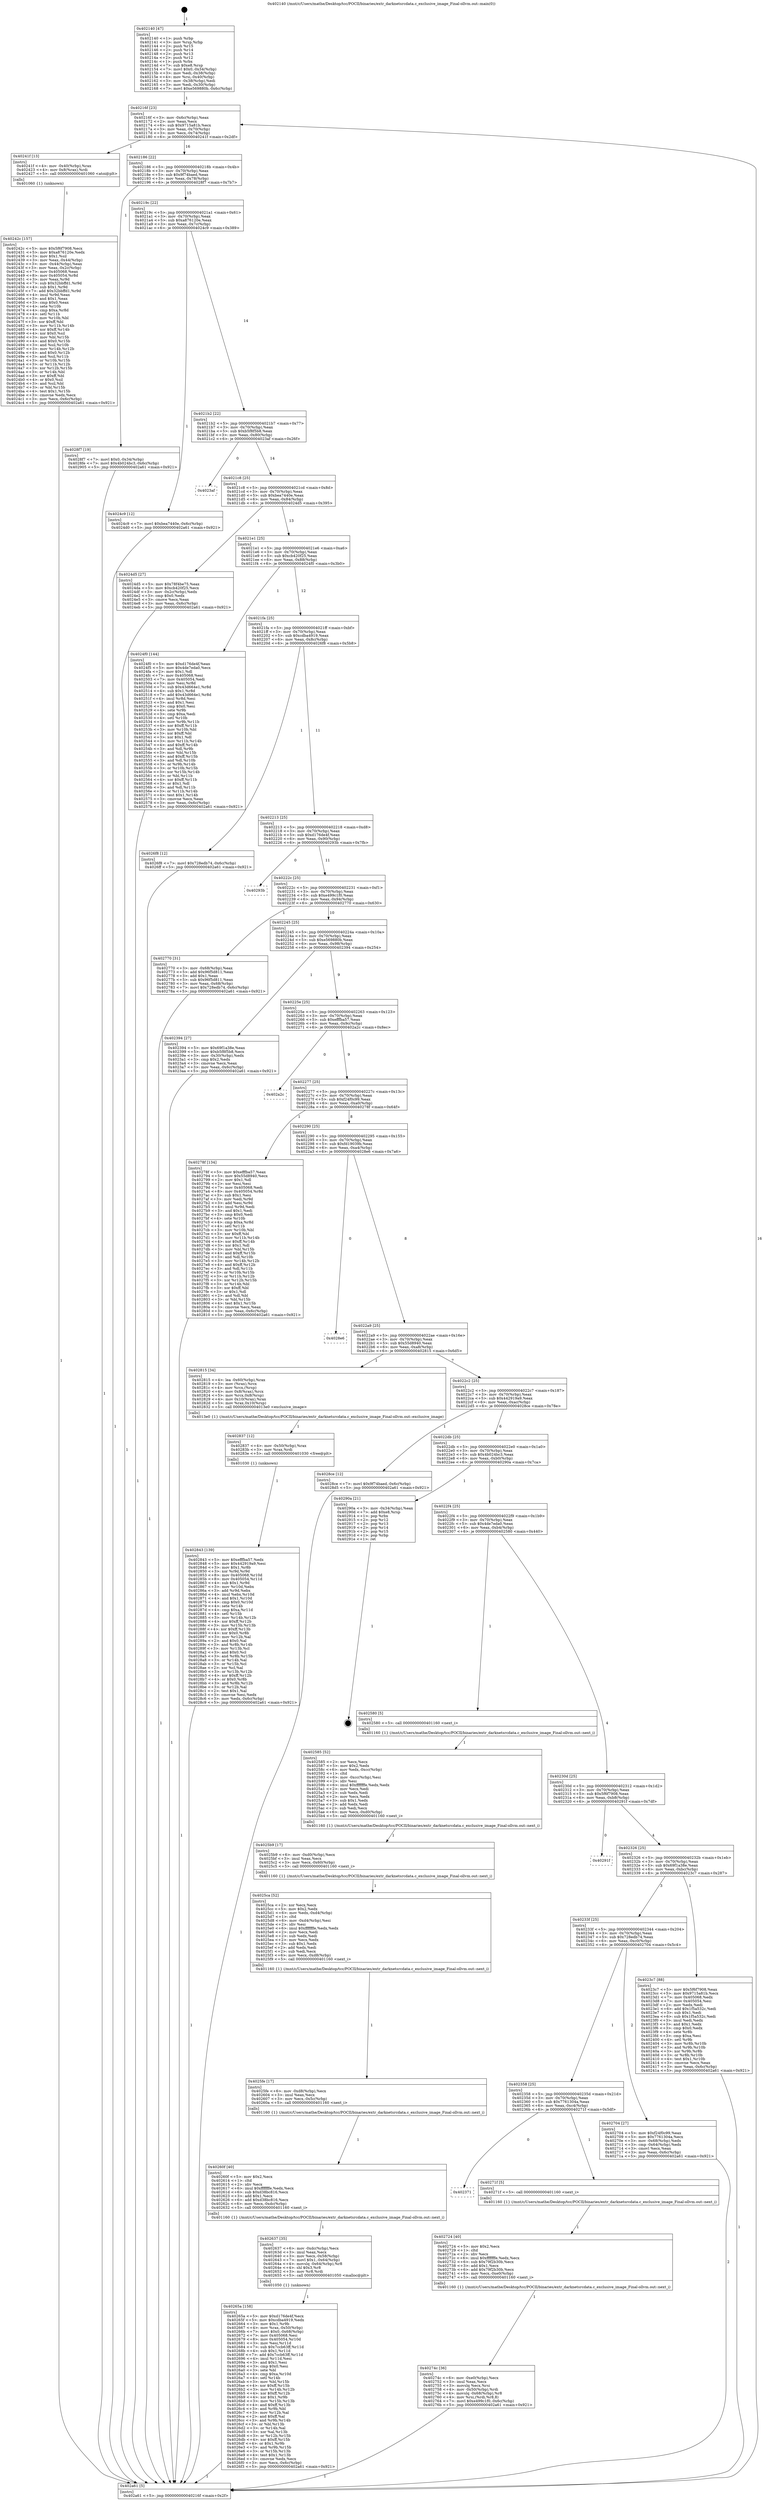 digraph "0x402140" {
  label = "0x402140 (/mnt/c/Users/mathe/Desktop/tcc/POCII/binaries/extr_darknetsrcdata.c_exclusive_image_Final-ollvm.out::main(0))"
  labelloc = "t"
  node[shape=record]

  Entry [label="",width=0.3,height=0.3,shape=circle,fillcolor=black,style=filled]
  "0x40216f" [label="{
     0x40216f [23]\l
     | [instrs]\l
     &nbsp;&nbsp;0x40216f \<+3\>: mov -0x6c(%rbp),%eax\l
     &nbsp;&nbsp;0x402172 \<+2\>: mov %eax,%ecx\l
     &nbsp;&nbsp;0x402174 \<+6\>: sub $0x9715a81b,%ecx\l
     &nbsp;&nbsp;0x40217a \<+3\>: mov %eax,-0x70(%rbp)\l
     &nbsp;&nbsp;0x40217d \<+3\>: mov %ecx,-0x74(%rbp)\l
     &nbsp;&nbsp;0x402180 \<+6\>: je 000000000040241f \<main+0x2df\>\l
  }"]
  "0x40241f" [label="{
     0x40241f [13]\l
     | [instrs]\l
     &nbsp;&nbsp;0x40241f \<+4\>: mov -0x40(%rbp),%rax\l
     &nbsp;&nbsp;0x402423 \<+4\>: mov 0x8(%rax),%rdi\l
     &nbsp;&nbsp;0x402427 \<+5\>: call 0000000000401060 \<atoi@plt\>\l
     | [calls]\l
     &nbsp;&nbsp;0x401060 \{1\} (unknown)\l
  }"]
  "0x402186" [label="{
     0x402186 [22]\l
     | [instrs]\l
     &nbsp;&nbsp;0x402186 \<+5\>: jmp 000000000040218b \<main+0x4b\>\l
     &nbsp;&nbsp;0x40218b \<+3\>: mov -0x70(%rbp),%eax\l
     &nbsp;&nbsp;0x40218e \<+5\>: sub $0x9f74baed,%eax\l
     &nbsp;&nbsp;0x402193 \<+3\>: mov %eax,-0x78(%rbp)\l
     &nbsp;&nbsp;0x402196 \<+6\>: je 00000000004028f7 \<main+0x7b7\>\l
  }"]
  Exit [label="",width=0.3,height=0.3,shape=circle,fillcolor=black,style=filled,peripheries=2]
  "0x4028f7" [label="{
     0x4028f7 [19]\l
     | [instrs]\l
     &nbsp;&nbsp;0x4028f7 \<+7\>: movl $0x0,-0x34(%rbp)\l
     &nbsp;&nbsp;0x4028fe \<+7\>: movl $0x4b024bc3,-0x6c(%rbp)\l
     &nbsp;&nbsp;0x402905 \<+5\>: jmp 0000000000402a61 \<main+0x921\>\l
  }"]
  "0x40219c" [label="{
     0x40219c [22]\l
     | [instrs]\l
     &nbsp;&nbsp;0x40219c \<+5\>: jmp 00000000004021a1 \<main+0x61\>\l
     &nbsp;&nbsp;0x4021a1 \<+3\>: mov -0x70(%rbp),%eax\l
     &nbsp;&nbsp;0x4021a4 \<+5\>: sub $0xa876120e,%eax\l
     &nbsp;&nbsp;0x4021a9 \<+3\>: mov %eax,-0x7c(%rbp)\l
     &nbsp;&nbsp;0x4021ac \<+6\>: je 00000000004024c9 \<main+0x389\>\l
  }"]
  "0x402843" [label="{
     0x402843 [139]\l
     | [instrs]\l
     &nbsp;&nbsp;0x402843 \<+5\>: mov $0xefffba57,%edx\l
     &nbsp;&nbsp;0x402848 \<+5\>: mov $0x442919a9,%esi\l
     &nbsp;&nbsp;0x40284d \<+3\>: mov $0x1,%r8b\l
     &nbsp;&nbsp;0x402850 \<+3\>: xor %r9d,%r9d\l
     &nbsp;&nbsp;0x402853 \<+8\>: mov 0x405068,%r10d\l
     &nbsp;&nbsp;0x40285b \<+8\>: mov 0x405054,%r11d\l
     &nbsp;&nbsp;0x402863 \<+4\>: sub $0x1,%r9d\l
     &nbsp;&nbsp;0x402867 \<+3\>: mov %r10d,%ebx\l
     &nbsp;&nbsp;0x40286a \<+3\>: add %r9d,%ebx\l
     &nbsp;&nbsp;0x40286d \<+4\>: imul %ebx,%r10d\l
     &nbsp;&nbsp;0x402871 \<+4\>: and $0x1,%r10d\l
     &nbsp;&nbsp;0x402875 \<+4\>: cmp $0x0,%r10d\l
     &nbsp;&nbsp;0x402879 \<+4\>: sete %r14b\l
     &nbsp;&nbsp;0x40287d \<+4\>: cmp $0xa,%r11d\l
     &nbsp;&nbsp;0x402881 \<+4\>: setl %r15b\l
     &nbsp;&nbsp;0x402885 \<+3\>: mov %r14b,%r12b\l
     &nbsp;&nbsp;0x402888 \<+4\>: xor $0xff,%r12b\l
     &nbsp;&nbsp;0x40288c \<+3\>: mov %r15b,%r13b\l
     &nbsp;&nbsp;0x40288f \<+4\>: xor $0xff,%r13b\l
     &nbsp;&nbsp;0x402893 \<+4\>: xor $0x0,%r8b\l
     &nbsp;&nbsp;0x402897 \<+3\>: mov %r12b,%al\l
     &nbsp;&nbsp;0x40289a \<+2\>: and $0x0,%al\l
     &nbsp;&nbsp;0x40289c \<+3\>: and %r8b,%r14b\l
     &nbsp;&nbsp;0x40289f \<+3\>: mov %r13b,%cl\l
     &nbsp;&nbsp;0x4028a2 \<+3\>: and $0x0,%cl\l
     &nbsp;&nbsp;0x4028a5 \<+3\>: and %r8b,%r15b\l
     &nbsp;&nbsp;0x4028a8 \<+3\>: or %r14b,%al\l
     &nbsp;&nbsp;0x4028ab \<+3\>: or %r15b,%cl\l
     &nbsp;&nbsp;0x4028ae \<+2\>: xor %cl,%al\l
     &nbsp;&nbsp;0x4028b0 \<+3\>: or %r13b,%r12b\l
     &nbsp;&nbsp;0x4028b3 \<+4\>: xor $0xff,%r12b\l
     &nbsp;&nbsp;0x4028b7 \<+4\>: or $0x0,%r8b\l
     &nbsp;&nbsp;0x4028bb \<+3\>: and %r8b,%r12b\l
     &nbsp;&nbsp;0x4028be \<+3\>: or %r12b,%al\l
     &nbsp;&nbsp;0x4028c1 \<+2\>: test $0x1,%al\l
     &nbsp;&nbsp;0x4028c3 \<+3\>: cmovne %esi,%edx\l
     &nbsp;&nbsp;0x4028c6 \<+3\>: mov %edx,-0x6c(%rbp)\l
     &nbsp;&nbsp;0x4028c9 \<+5\>: jmp 0000000000402a61 \<main+0x921\>\l
  }"]
  "0x4024c9" [label="{
     0x4024c9 [12]\l
     | [instrs]\l
     &nbsp;&nbsp;0x4024c9 \<+7\>: movl $0xbea7440e,-0x6c(%rbp)\l
     &nbsp;&nbsp;0x4024d0 \<+5\>: jmp 0000000000402a61 \<main+0x921\>\l
  }"]
  "0x4021b2" [label="{
     0x4021b2 [22]\l
     | [instrs]\l
     &nbsp;&nbsp;0x4021b2 \<+5\>: jmp 00000000004021b7 \<main+0x77\>\l
     &nbsp;&nbsp;0x4021b7 \<+3\>: mov -0x70(%rbp),%eax\l
     &nbsp;&nbsp;0x4021ba \<+5\>: sub $0xb5f8f5b8,%eax\l
     &nbsp;&nbsp;0x4021bf \<+3\>: mov %eax,-0x80(%rbp)\l
     &nbsp;&nbsp;0x4021c2 \<+6\>: je 00000000004023af \<main+0x26f\>\l
  }"]
  "0x402837" [label="{
     0x402837 [12]\l
     | [instrs]\l
     &nbsp;&nbsp;0x402837 \<+4\>: mov -0x50(%rbp),%rax\l
     &nbsp;&nbsp;0x40283b \<+3\>: mov %rax,%rdi\l
     &nbsp;&nbsp;0x40283e \<+5\>: call 0000000000401030 \<free@plt\>\l
     | [calls]\l
     &nbsp;&nbsp;0x401030 \{1\} (unknown)\l
  }"]
  "0x4023af" [label="{
     0x4023af\l
  }", style=dashed]
  "0x4021c8" [label="{
     0x4021c8 [25]\l
     | [instrs]\l
     &nbsp;&nbsp;0x4021c8 \<+5\>: jmp 00000000004021cd \<main+0x8d\>\l
     &nbsp;&nbsp;0x4021cd \<+3\>: mov -0x70(%rbp),%eax\l
     &nbsp;&nbsp;0x4021d0 \<+5\>: sub $0xbea7440e,%eax\l
     &nbsp;&nbsp;0x4021d5 \<+6\>: mov %eax,-0x84(%rbp)\l
     &nbsp;&nbsp;0x4021db \<+6\>: je 00000000004024d5 \<main+0x395\>\l
  }"]
  "0x40274c" [label="{
     0x40274c [36]\l
     | [instrs]\l
     &nbsp;&nbsp;0x40274c \<+6\>: mov -0xe0(%rbp),%ecx\l
     &nbsp;&nbsp;0x402752 \<+3\>: imul %eax,%ecx\l
     &nbsp;&nbsp;0x402755 \<+3\>: movslq %ecx,%rsi\l
     &nbsp;&nbsp;0x402758 \<+4\>: mov -0x50(%rbp),%rdi\l
     &nbsp;&nbsp;0x40275c \<+4\>: movslq -0x68(%rbp),%r8\l
     &nbsp;&nbsp;0x402760 \<+4\>: mov %rsi,(%rdi,%r8,8)\l
     &nbsp;&nbsp;0x402764 \<+7\>: movl $0xe499c1f0,-0x6c(%rbp)\l
     &nbsp;&nbsp;0x40276b \<+5\>: jmp 0000000000402a61 \<main+0x921\>\l
  }"]
  "0x4024d5" [label="{
     0x4024d5 [27]\l
     | [instrs]\l
     &nbsp;&nbsp;0x4024d5 \<+5\>: mov $0x78f4be75,%eax\l
     &nbsp;&nbsp;0x4024da \<+5\>: mov $0xcb420f25,%ecx\l
     &nbsp;&nbsp;0x4024df \<+3\>: mov -0x2c(%rbp),%edx\l
     &nbsp;&nbsp;0x4024e2 \<+3\>: cmp $0x0,%edx\l
     &nbsp;&nbsp;0x4024e5 \<+3\>: cmove %ecx,%eax\l
     &nbsp;&nbsp;0x4024e8 \<+3\>: mov %eax,-0x6c(%rbp)\l
     &nbsp;&nbsp;0x4024eb \<+5\>: jmp 0000000000402a61 \<main+0x921\>\l
  }"]
  "0x4021e1" [label="{
     0x4021e1 [25]\l
     | [instrs]\l
     &nbsp;&nbsp;0x4021e1 \<+5\>: jmp 00000000004021e6 \<main+0xa6\>\l
     &nbsp;&nbsp;0x4021e6 \<+3\>: mov -0x70(%rbp),%eax\l
     &nbsp;&nbsp;0x4021e9 \<+5\>: sub $0xcb420f25,%eax\l
     &nbsp;&nbsp;0x4021ee \<+6\>: mov %eax,-0x88(%rbp)\l
     &nbsp;&nbsp;0x4021f4 \<+6\>: je 00000000004024f0 \<main+0x3b0\>\l
  }"]
  "0x402724" [label="{
     0x402724 [40]\l
     | [instrs]\l
     &nbsp;&nbsp;0x402724 \<+5\>: mov $0x2,%ecx\l
     &nbsp;&nbsp;0x402729 \<+1\>: cltd\l
     &nbsp;&nbsp;0x40272a \<+2\>: idiv %ecx\l
     &nbsp;&nbsp;0x40272c \<+6\>: imul $0xfffffffe,%edx,%ecx\l
     &nbsp;&nbsp;0x402732 \<+6\>: sub $0x79f2b30b,%ecx\l
     &nbsp;&nbsp;0x402738 \<+3\>: add $0x1,%ecx\l
     &nbsp;&nbsp;0x40273b \<+6\>: add $0x79f2b30b,%ecx\l
     &nbsp;&nbsp;0x402741 \<+6\>: mov %ecx,-0xe0(%rbp)\l
     &nbsp;&nbsp;0x402747 \<+5\>: call 0000000000401160 \<next_i\>\l
     | [calls]\l
     &nbsp;&nbsp;0x401160 \{1\} (/mnt/c/Users/mathe/Desktop/tcc/POCII/binaries/extr_darknetsrcdata.c_exclusive_image_Final-ollvm.out::next_i)\l
  }"]
  "0x4024f0" [label="{
     0x4024f0 [144]\l
     | [instrs]\l
     &nbsp;&nbsp;0x4024f0 \<+5\>: mov $0xd176de4f,%eax\l
     &nbsp;&nbsp;0x4024f5 \<+5\>: mov $0x4de7eda0,%ecx\l
     &nbsp;&nbsp;0x4024fa \<+2\>: mov $0x1,%dl\l
     &nbsp;&nbsp;0x4024fc \<+7\>: mov 0x405068,%esi\l
     &nbsp;&nbsp;0x402503 \<+7\>: mov 0x405054,%edi\l
     &nbsp;&nbsp;0x40250a \<+3\>: mov %esi,%r8d\l
     &nbsp;&nbsp;0x40250d \<+7\>: sub $0x43d664e1,%r8d\l
     &nbsp;&nbsp;0x402514 \<+4\>: sub $0x1,%r8d\l
     &nbsp;&nbsp;0x402518 \<+7\>: add $0x43d664e1,%r8d\l
     &nbsp;&nbsp;0x40251f \<+4\>: imul %r8d,%esi\l
     &nbsp;&nbsp;0x402523 \<+3\>: and $0x1,%esi\l
     &nbsp;&nbsp;0x402526 \<+3\>: cmp $0x0,%esi\l
     &nbsp;&nbsp;0x402529 \<+4\>: sete %r9b\l
     &nbsp;&nbsp;0x40252d \<+3\>: cmp $0xa,%edi\l
     &nbsp;&nbsp;0x402530 \<+4\>: setl %r10b\l
     &nbsp;&nbsp;0x402534 \<+3\>: mov %r9b,%r11b\l
     &nbsp;&nbsp;0x402537 \<+4\>: xor $0xff,%r11b\l
     &nbsp;&nbsp;0x40253b \<+3\>: mov %r10b,%bl\l
     &nbsp;&nbsp;0x40253e \<+3\>: xor $0xff,%bl\l
     &nbsp;&nbsp;0x402541 \<+3\>: xor $0x1,%dl\l
     &nbsp;&nbsp;0x402544 \<+3\>: mov %r11b,%r14b\l
     &nbsp;&nbsp;0x402547 \<+4\>: and $0xff,%r14b\l
     &nbsp;&nbsp;0x40254b \<+3\>: and %dl,%r9b\l
     &nbsp;&nbsp;0x40254e \<+3\>: mov %bl,%r15b\l
     &nbsp;&nbsp;0x402551 \<+4\>: and $0xff,%r15b\l
     &nbsp;&nbsp;0x402555 \<+3\>: and %dl,%r10b\l
     &nbsp;&nbsp;0x402558 \<+3\>: or %r9b,%r14b\l
     &nbsp;&nbsp;0x40255b \<+3\>: or %r10b,%r15b\l
     &nbsp;&nbsp;0x40255e \<+3\>: xor %r15b,%r14b\l
     &nbsp;&nbsp;0x402561 \<+3\>: or %bl,%r11b\l
     &nbsp;&nbsp;0x402564 \<+4\>: xor $0xff,%r11b\l
     &nbsp;&nbsp;0x402568 \<+3\>: or $0x1,%dl\l
     &nbsp;&nbsp;0x40256b \<+3\>: and %dl,%r11b\l
     &nbsp;&nbsp;0x40256e \<+3\>: or %r11b,%r14b\l
     &nbsp;&nbsp;0x402571 \<+4\>: test $0x1,%r14b\l
     &nbsp;&nbsp;0x402575 \<+3\>: cmovne %ecx,%eax\l
     &nbsp;&nbsp;0x402578 \<+3\>: mov %eax,-0x6c(%rbp)\l
     &nbsp;&nbsp;0x40257b \<+5\>: jmp 0000000000402a61 \<main+0x921\>\l
  }"]
  "0x4021fa" [label="{
     0x4021fa [25]\l
     | [instrs]\l
     &nbsp;&nbsp;0x4021fa \<+5\>: jmp 00000000004021ff \<main+0xbf\>\l
     &nbsp;&nbsp;0x4021ff \<+3\>: mov -0x70(%rbp),%eax\l
     &nbsp;&nbsp;0x402202 \<+5\>: sub $0xcdba4919,%eax\l
     &nbsp;&nbsp;0x402207 \<+6\>: mov %eax,-0x8c(%rbp)\l
     &nbsp;&nbsp;0x40220d \<+6\>: je 00000000004026f8 \<main+0x5b8\>\l
  }"]
  "0x402371" [label="{
     0x402371\l
  }", style=dashed]
  "0x4026f8" [label="{
     0x4026f8 [12]\l
     | [instrs]\l
     &nbsp;&nbsp;0x4026f8 \<+7\>: movl $0x728edb74,-0x6c(%rbp)\l
     &nbsp;&nbsp;0x4026ff \<+5\>: jmp 0000000000402a61 \<main+0x921\>\l
  }"]
  "0x402213" [label="{
     0x402213 [25]\l
     | [instrs]\l
     &nbsp;&nbsp;0x402213 \<+5\>: jmp 0000000000402218 \<main+0xd8\>\l
     &nbsp;&nbsp;0x402218 \<+3\>: mov -0x70(%rbp),%eax\l
     &nbsp;&nbsp;0x40221b \<+5\>: sub $0xd176de4f,%eax\l
     &nbsp;&nbsp;0x402220 \<+6\>: mov %eax,-0x90(%rbp)\l
     &nbsp;&nbsp;0x402226 \<+6\>: je 000000000040293b \<main+0x7fb\>\l
  }"]
  "0x40271f" [label="{
     0x40271f [5]\l
     | [instrs]\l
     &nbsp;&nbsp;0x40271f \<+5\>: call 0000000000401160 \<next_i\>\l
     | [calls]\l
     &nbsp;&nbsp;0x401160 \{1\} (/mnt/c/Users/mathe/Desktop/tcc/POCII/binaries/extr_darknetsrcdata.c_exclusive_image_Final-ollvm.out::next_i)\l
  }"]
  "0x40293b" [label="{
     0x40293b\l
  }", style=dashed]
  "0x40222c" [label="{
     0x40222c [25]\l
     | [instrs]\l
     &nbsp;&nbsp;0x40222c \<+5\>: jmp 0000000000402231 \<main+0xf1\>\l
     &nbsp;&nbsp;0x402231 \<+3\>: mov -0x70(%rbp),%eax\l
     &nbsp;&nbsp;0x402234 \<+5\>: sub $0xe499c1f0,%eax\l
     &nbsp;&nbsp;0x402239 \<+6\>: mov %eax,-0x94(%rbp)\l
     &nbsp;&nbsp;0x40223f \<+6\>: je 0000000000402770 \<main+0x630\>\l
  }"]
  "0x402358" [label="{
     0x402358 [25]\l
     | [instrs]\l
     &nbsp;&nbsp;0x402358 \<+5\>: jmp 000000000040235d \<main+0x21d\>\l
     &nbsp;&nbsp;0x40235d \<+3\>: mov -0x70(%rbp),%eax\l
     &nbsp;&nbsp;0x402360 \<+5\>: sub $0x7761304a,%eax\l
     &nbsp;&nbsp;0x402365 \<+6\>: mov %eax,-0xc4(%rbp)\l
     &nbsp;&nbsp;0x40236b \<+6\>: je 000000000040271f \<main+0x5df\>\l
  }"]
  "0x402770" [label="{
     0x402770 [31]\l
     | [instrs]\l
     &nbsp;&nbsp;0x402770 \<+3\>: mov -0x68(%rbp),%eax\l
     &nbsp;&nbsp;0x402773 \<+5\>: add $0x96f5d811,%eax\l
     &nbsp;&nbsp;0x402778 \<+3\>: add $0x1,%eax\l
     &nbsp;&nbsp;0x40277b \<+5\>: sub $0x96f5d811,%eax\l
     &nbsp;&nbsp;0x402780 \<+3\>: mov %eax,-0x68(%rbp)\l
     &nbsp;&nbsp;0x402783 \<+7\>: movl $0x728edb74,-0x6c(%rbp)\l
     &nbsp;&nbsp;0x40278a \<+5\>: jmp 0000000000402a61 \<main+0x921\>\l
  }"]
  "0x402245" [label="{
     0x402245 [25]\l
     | [instrs]\l
     &nbsp;&nbsp;0x402245 \<+5\>: jmp 000000000040224a \<main+0x10a\>\l
     &nbsp;&nbsp;0x40224a \<+3\>: mov -0x70(%rbp),%eax\l
     &nbsp;&nbsp;0x40224d \<+5\>: sub $0xe569880b,%eax\l
     &nbsp;&nbsp;0x402252 \<+6\>: mov %eax,-0x98(%rbp)\l
     &nbsp;&nbsp;0x402258 \<+6\>: je 0000000000402394 \<main+0x254\>\l
  }"]
  "0x402704" [label="{
     0x402704 [27]\l
     | [instrs]\l
     &nbsp;&nbsp;0x402704 \<+5\>: mov $0xf24f0c99,%eax\l
     &nbsp;&nbsp;0x402709 \<+5\>: mov $0x7761304a,%ecx\l
     &nbsp;&nbsp;0x40270e \<+3\>: mov -0x68(%rbp),%edx\l
     &nbsp;&nbsp;0x402711 \<+3\>: cmp -0x64(%rbp),%edx\l
     &nbsp;&nbsp;0x402714 \<+3\>: cmovl %ecx,%eax\l
     &nbsp;&nbsp;0x402717 \<+3\>: mov %eax,-0x6c(%rbp)\l
     &nbsp;&nbsp;0x40271a \<+5\>: jmp 0000000000402a61 \<main+0x921\>\l
  }"]
  "0x402394" [label="{
     0x402394 [27]\l
     | [instrs]\l
     &nbsp;&nbsp;0x402394 \<+5\>: mov $0x69f1a38e,%eax\l
     &nbsp;&nbsp;0x402399 \<+5\>: mov $0xb5f8f5b8,%ecx\l
     &nbsp;&nbsp;0x40239e \<+3\>: mov -0x30(%rbp),%edx\l
     &nbsp;&nbsp;0x4023a1 \<+3\>: cmp $0x2,%edx\l
     &nbsp;&nbsp;0x4023a4 \<+3\>: cmovne %ecx,%eax\l
     &nbsp;&nbsp;0x4023a7 \<+3\>: mov %eax,-0x6c(%rbp)\l
     &nbsp;&nbsp;0x4023aa \<+5\>: jmp 0000000000402a61 \<main+0x921\>\l
  }"]
  "0x40225e" [label="{
     0x40225e [25]\l
     | [instrs]\l
     &nbsp;&nbsp;0x40225e \<+5\>: jmp 0000000000402263 \<main+0x123\>\l
     &nbsp;&nbsp;0x402263 \<+3\>: mov -0x70(%rbp),%eax\l
     &nbsp;&nbsp;0x402266 \<+5\>: sub $0xefffba57,%eax\l
     &nbsp;&nbsp;0x40226b \<+6\>: mov %eax,-0x9c(%rbp)\l
     &nbsp;&nbsp;0x402271 \<+6\>: je 0000000000402a2c \<main+0x8ec\>\l
  }"]
  "0x402a61" [label="{
     0x402a61 [5]\l
     | [instrs]\l
     &nbsp;&nbsp;0x402a61 \<+5\>: jmp 000000000040216f \<main+0x2f\>\l
  }"]
  "0x402140" [label="{
     0x402140 [47]\l
     | [instrs]\l
     &nbsp;&nbsp;0x402140 \<+1\>: push %rbp\l
     &nbsp;&nbsp;0x402141 \<+3\>: mov %rsp,%rbp\l
     &nbsp;&nbsp;0x402144 \<+2\>: push %r15\l
     &nbsp;&nbsp;0x402146 \<+2\>: push %r14\l
     &nbsp;&nbsp;0x402148 \<+2\>: push %r13\l
     &nbsp;&nbsp;0x40214a \<+2\>: push %r12\l
     &nbsp;&nbsp;0x40214c \<+1\>: push %rbx\l
     &nbsp;&nbsp;0x40214d \<+7\>: sub $0xe8,%rsp\l
     &nbsp;&nbsp;0x402154 \<+7\>: movl $0x0,-0x34(%rbp)\l
     &nbsp;&nbsp;0x40215b \<+3\>: mov %edi,-0x38(%rbp)\l
     &nbsp;&nbsp;0x40215e \<+4\>: mov %rsi,-0x40(%rbp)\l
     &nbsp;&nbsp;0x402162 \<+3\>: mov -0x38(%rbp),%edi\l
     &nbsp;&nbsp;0x402165 \<+3\>: mov %edi,-0x30(%rbp)\l
     &nbsp;&nbsp;0x402168 \<+7\>: movl $0xe569880b,-0x6c(%rbp)\l
  }"]
  "0x40265a" [label="{
     0x40265a [158]\l
     | [instrs]\l
     &nbsp;&nbsp;0x40265a \<+5\>: mov $0xd176de4f,%ecx\l
     &nbsp;&nbsp;0x40265f \<+5\>: mov $0xcdba4919,%edx\l
     &nbsp;&nbsp;0x402664 \<+3\>: mov $0x1,%r9b\l
     &nbsp;&nbsp;0x402667 \<+4\>: mov %rax,-0x50(%rbp)\l
     &nbsp;&nbsp;0x40266b \<+7\>: movl $0x0,-0x68(%rbp)\l
     &nbsp;&nbsp;0x402672 \<+7\>: mov 0x405068,%esi\l
     &nbsp;&nbsp;0x402679 \<+8\>: mov 0x405054,%r10d\l
     &nbsp;&nbsp;0x402681 \<+3\>: mov %esi,%r11d\l
     &nbsp;&nbsp;0x402684 \<+7\>: sub $0x7ccb63ff,%r11d\l
     &nbsp;&nbsp;0x40268b \<+4\>: sub $0x1,%r11d\l
     &nbsp;&nbsp;0x40268f \<+7\>: add $0x7ccb63ff,%r11d\l
     &nbsp;&nbsp;0x402696 \<+4\>: imul %r11d,%esi\l
     &nbsp;&nbsp;0x40269a \<+3\>: and $0x1,%esi\l
     &nbsp;&nbsp;0x40269d \<+3\>: cmp $0x0,%esi\l
     &nbsp;&nbsp;0x4026a0 \<+3\>: sete %bl\l
     &nbsp;&nbsp;0x4026a3 \<+4\>: cmp $0xa,%r10d\l
     &nbsp;&nbsp;0x4026a7 \<+4\>: setl %r14b\l
     &nbsp;&nbsp;0x4026ab \<+3\>: mov %bl,%r15b\l
     &nbsp;&nbsp;0x4026ae \<+4\>: xor $0xff,%r15b\l
     &nbsp;&nbsp;0x4026b2 \<+3\>: mov %r14b,%r12b\l
     &nbsp;&nbsp;0x4026b5 \<+4\>: xor $0xff,%r12b\l
     &nbsp;&nbsp;0x4026b9 \<+4\>: xor $0x1,%r9b\l
     &nbsp;&nbsp;0x4026bd \<+3\>: mov %r15b,%r13b\l
     &nbsp;&nbsp;0x4026c0 \<+4\>: and $0xff,%r13b\l
     &nbsp;&nbsp;0x4026c4 \<+3\>: and %r9b,%bl\l
     &nbsp;&nbsp;0x4026c7 \<+3\>: mov %r12b,%al\l
     &nbsp;&nbsp;0x4026ca \<+2\>: and $0xff,%al\l
     &nbsp;&nbsp;0x4026cc \<+3\>: and %r9b,%r14b\l
     &nbsp;&nbsp;0x4026cf \<+3\>: or %bl,%r13b\l
     &nbsp;&nbsp;0x4026d2 \<+3\>: or %r14b,%al\l
     &nbsp;&nbsp;0x4026d5 \<+3\>: xor %al,%r13b\l
     &nbsp;&nbsp;0x4026d8 \<+3\>: or %r12b,%r15b\l
     &nbsp;&nbsp;0x4026db \<+4\>: xor $0xff,%r15b\l
     &nbsp;&nbsp;0x4026df \<+4\>: or $0x1,%r9b\l
     &nbsp;&nbsp;0x4026e3 \<+3\>: and %r9b,%r15b\l
     &nbsp;&nbsp;0x4026e6 \<+3\>: or %r15b,%r13b\l
     &nbsp;&nbsp;0x4026e9 \<+4\>: test $0x1,%r13b\l
     &nbsp;&nbsp;0x4026ed \<+3\>: cmovne %edx,%ecx\l
     &nbsp;&nbsp;0x4026f0 \<+3\>: mov %ecx,-0x6c(%rbp)\l
     &nbsp;&nbsp;0x4026f3 \<+5\>: jmp 0000000000402a61 \<main+0x921\>\l
  }"]
  "0x402a2c" [label="{
     0x402a2c\l
  }", style=dashed]
  "0x402277" [label="{
     0x402277 [25]\l
     | [instrs]\l
     &nbsp;&nbsp;0x402277 \<+5\>: jmp 000000000040227c \<main+0x13c\>\l
     &nbsp;&nbsp;0x40227c \<+3\>: mov -0x70(%rbp),%eax\l
     &nbsp;&nbsp;0x40227f \<+5\>: sub $0xf24f0c99,%eax\l
     &nbsp;&nbsp;0x402284 \<+6\>: mov %eax,-0xa0(%rbp)\l
     &nbsp;&nbsp;0x40228a \<+6\>: je 000000000040278f \<main+0x64f\>\l
  }"]
  "0x402637" [label="{
     0x402637 [35]\l
     | [instrs]\l
     &nbsp;&nbsp;0x402637 \<+6\>: mov -0xdc(%rbp),%ecx\l
     &nbsp;&nbsp;0x40263d \<+3\>: imul %eax,%ecx\l
     &nbsp;&nbsp;0x402640 \<+3\>: mov %ecx,-0x58(%rbp)\l
     &nbsp;&nbsp;0x402643 \<+7\>: movl $0x1,-0x64(%rbp)\l
     &nbsp;&nbsp;0x40264a \<+4\>: movslq -0x64(%rbp),%r8\l
     &nbsp;&nbsp;0x40264e \<+4\>: shl $0x3,%r8\l
     &nbsp;&nbsp;0x402652 \<+3\>: mov %r8,%rdi\l
     &nbsp;&nbsp;0x402655 \<+5\>: call 0000000000401050 \<malloc@plt\>\l
     | [calls]\l
     &nbsp;&nbsp;0x401050 \{1\} (unknown)\l
  }"]
  "0x40278f" [label="{
     0x40278f [134]\l
     | [instrs]\l
     &nbsp;&nbsp;0x40278f \<+5\>: mov $0xefffba57,%eax\l
     &nbsp;&nbsp;0x402794 \<+5\>: mov $0x55d8940,%ecx\l
     &nbsp;&nbsp;0x402799 \<+2\>: mov $0x1,%dl\l
     &nbsp;&nbsp;0x40279b \<+2\>: xor %esi,%esi\l
     &nbsp;&nbsp;0x40279d \<+7\>: mov 0x405068,%edi\l
     &nbsp;&nbsp;0x4027a4 \<+8\>: mov 0x405054,%r8d\l
     &nbsp;&nbsp;0x4027ac \<+3\>: sub $0x1,%esi\l
     &nbsp;&nbsp;0x4027af \<+3\>: mov %edi,%r9d\l
     &nbsp;&nbsp;0x4027b2 \<+3\>: add %esi,%r9d\l
     &nbsp;&nbsp;0x4027b5 \<+4\>: imul %r9d,%edi\l
     &nbsp;&nbsp;0x4027b9 \<+3\>: and $0x1,%edi\l
     &nbsp;&nbsp;0x4027bc \<+3\>: cmp $0x0,%edi\l
     &nbsp;&nbsp;0x4027bf \<+4\>: sete %r10b\l
     &nbsp;&nbsp;0x4027c3 \<+4\>: cmp $0xa,%r8d\l
     &nbsp;&nbsp;0x4027c7 \<+4\>: setl %r11b\l
     &nbsp;&nbsp;0x4027cb \<+3\>: mov %r10b,%bl\l
     &nbsp;&nbsp;0x4027ce \<+3\>: xor $0xff,%bl\l
     &nbsp;&nbsp;0x4027d1 \<+3\>: mov %r11b,%r14b\l
     &nbsp;&nbsp;0x4027d4 \<+4\>: xor $0xff,%r14b\l
     &nbsp;&nbsp;0x4027d8 \<+3\>: xor $0x1,%dl\l
     &nbsp;&nbsp;0x4027db \<+3\>: mov %bl,%r15b\l
     &nbsp;&nbsp;0x4027de \<+4\>: and $0xff,%r15b\l
     &nbsp;&nbsp;0x4027e2 \<+3\>: and %dl,%r10b\l
     &nbsp;&nbsp;0x4027e5 \<+3\>: mov %r14b,%r12b\l
     &nbsp;&nbsp;0x4027e8 \<+4\>: and $0xff,%r12b\l
     &nbsp;&nbsp;0x4027ec \<+3\>: and %dl,%r11b\l
     &nbsp;&nbsp;0x4027ef \<+3\>: or %r10b,%r15b\l
     &nbsp;&nbsp;0x4027f2 \<+3\>: or %r11b,%r12b\l
     &nbsp;&nbsp;0x4027f5 \<+3\>: xor %r12b,%r15b\l
     &nbsp;&nbsp;0x4027f8 \<+3\>: or %r14b,%bl\l
     &nbsp;&nbsp;0x4027fb \<+3\>: xor $0xff,%bl\l
     &nbsp;&nbsp;0x4027fe \<+3\>: or $0x1,%dl\l
     &nbsp;&nbsp;0x402801 \<+2\>: and %dl,%bl\l
     &nbsp;&nbsp;0x402803 \<+3\>: or %bl,%r15b\l
     &nbsp;&nbsp;0x402806 \<+4\>: test $0x1,%r15b\l
     &nbsp;&nbsp;0x40280a \<+3\>: cmovne %ecx,%eax\l
     &nbsp;&nbsp;0x40280d \<+3\>: mov %eax,-0x6c(%rbp)\l
     &nbsp;&nbsp;0x402810 \<+5\>: jmp 0000000000402a61 \<main+0x921\>\l
  }"]
  "0x402290" [label="{
     0x402290 [25]\l
     | [instrs]\l
     &nbsp;&nbsp;0x402290 \<+5\>: jmp 0000000000402295 \<main+0x155\>\l
     &nbsp;&nbsp;0x402295 \<+3\>: mov -0x70(%rbp),%eax\l
     &nbsp;&nbsp;0x402298 \<+5\>: sub $0xfd19039b,%eax\l
     &nbsp;&nbsp;0x40229d \<+6\>: mov %eax,-0xa4(%rbp)\l
     &nbsp;&nbsp;0x4022a3 \<+6\>: je 00000000004028e6 \<main+0x7a6\>\l
  }"]
  "0x40260f" [label="{
     0x40260f [40]\l
     | [instrs]\l
     &nbsp;&nbsp;0x40260f \<+5\>: mov $0x2,%ecx\l
     &nbsp;&nbsp;0x402614 \<+1\>: cltd\l
     &nbsp;&nbsp;0x402615 \<+2\>: idiv %ecx\l
     &nbsp;&nbsp;0x402617 \<+6\>: imul $0xfffffffe,%edx,%ecx\l
     &nbsp;&nbsp;0x40261d \<+6\>: sub $0xd38bc816,%ecx\l
     &nbsp;&nbsp;0x402623 \<+3\>: add $0x1,%ecx\l
     &nbsp;&nbsp;0x402626 \<+6\>: add $0xd38bc816,%ecx\l
     &nbsp;&nbsp;0x40262c \<+6\>: mov %ecx,-0xdc(%rbp)\l
     &nbsp;&nbsp;0x402632 \<+5\>: call 0000000000401160 \<next_i\>\l
     | [calls]\l
     &nbsp;&nbsp;0x401160 \{1\} (/mnt/c/Users/mathe/Desktop/tcc/POCII/binaries/extr_darknetsrcdata.c_exclusive_image_Final-ollvm.out::next_i)\l
  }"]
  "0x4028e6" [label="{
     0x4028e6\l
  }", style=dashed]
  "0x4022a9" [label="{
     0x4022a9 [25]\l
     | [instrs]\l
     &nbsp;&nbsp;0x4022a9 \<+5\>: jmp 00000000004022ae \<main+0x16e\>\l
     &nbsp;&nbsp;0x4022ae \<+3\>: mov -0x70(%rbp),%eax\l
     &nbsp;&nbsp;0x4022b1 \<+5\>: sub $0x55d8940,%eax\l
     &nbsp;&nbsp;0x4022b6 \<+6\>: mov %eax,-0xa8(%rbp)\l
     &nbsp;&nbsp;0x4022bc \<+6\>: je 0000000000402815 \<main+0x6d5\>\l
  }"]
  "0x4025fe" [label="{
     0x4025fe [17]\l
     | [instrs]\l
     &nbsp;&nbsp;0x4025fe \<+6\>: mov -0xd8(%rbp),%ecx\l
     &nbsp;&nbsp;0x402604 \<+3\>: imul %eax,%ecx\l
     &nbsp;&nbsp;0x402607 \<+3\>: mov %ecx,-0x5c(%rbp)\l
     &nbsp;&nbsp;0x40260a \<+5\>: call 0000000000401160 \<next_i\>\l
     | [calls]\l
     &nbsp;&nbsp;0x401160 \{1\} (/mnt/c/Users/mathe/Desktop/tcc/POCII/binaries/extr_darknetsrcdata.c_exclusive_image_Final-ollvm.out::next_i)\l
  }"]
  "0x402815" [label="{
     0x402815 [34]\l
     | [instrs]\l
     &nbsp;&nbsp;0x402815 \<+4\>: lea -0x60(%rbp),%rax\l
     &nbsp;&nbsp;0x402819 \<+3\>: mov (%rax),%rcx\l
     &nbsp;&nbsp;0x40281c \<+4\>: mov %rcx,(%rsp)\l
     &nbsp;&nbsp;0x402820 \<+4\>: mov 0x8(%rax),%rcx\l
     &nbsp;&nbsp;0x402824 \<+5\>: mov %rcx,0x8(%rsp)\l
     &nbsp;&nbsp;0x402829 \<+4\>: mov 0x10(%rax),%rax\l
     &nbsp;&nbsp;0x40282d \<+5\>: mov %rax,0x10(%rsp)\l
     &nbsp;&nbsp;0x402832 \<+5\>: call 00000000004013e0 \<exclusive_image\>\l
     | [calls]\l
     &nbsp;&nbsp;0x4013e0 \{1\} (/mnt/c/Users/mathe/Desktop/tcc/POCII/binaries/extr_darknetsrcdata.c_exclusive_image_Final-ollvm.out::exclusive_image)\l
  }"]
  "0x4022c2" [label="{
     0x4022c2 [25]\l
     | [instrs]\l
     &nbsp;&nbsp;0x4022c2 \<+5\>: jmp 00000000004022c7 \<main+0x187\>\l
     &nbsp;&nbsp;0x4022c7 \<+3\>: mov -0x70(%rbp),%eax\l
     &nbsp;&nbsp;0x4022ca \<+5\>: sub $0x442919a9,%eax\l
     &nbsp;&nbsp;0x4022cf \<+6\>: mov %eax,-0xac(%rbp)\l
     &nbsp;&nbsp;0x4022d5 \<+6\>: je 00000000004028ce \<main+0x78e\>\l
  }"]
  "0x4025ca" [label="{
     0x4025ca [52]\l
     | [instrs]\l
     &nbsp;&nbsp;0x4025ca \<+2\>: xor %ecx,%ecx\l
     &nbsp;&nbsp;0x4025cc \<+5\>: mov $0x2,%edx\l
     &nbsp;&nbsp;0x4025d1 \<+6\>: mov %edx,-0xd4(%rbp)\l
     &nbsp;&nbsp;0x4025d7 \<+1\>: cltd\l
     &nbsp;&nbsp;0x4025d8 \<+6\>: mov -0xd4(%rbp),%esi\l
     &nbsp;&nbsp;0x4025de \<+2\>: idiv %esi\l
     &nbsp;&nbsp;0x4025e0 \<+6\>: imul $0xfffffffe,%edx,%edx\l
     &nbsp;&nbsp;0x4025e6 \<+2\>: mov %ecx,%edi\l
     &nbsp;&nbsp;0x4025e8 \<+2\>: sub %edx,%edi\l
     &nbsp;&nbsp;0x4025ea \<+2\>: mov %ecx,%edx\l
     &nbsp;&nbsp;0x4025ec \<+3\>: sub $0x1,%edx\l
     &nbsp;&nbsp;0x4025ef \<+2\>: add %edx,%edi\l
     &nbsp;&nbsp;0x4025f1 \<+2\>: sub %edi,%ecx\l
     &nbsp;&nbsp;0x4025f3 \<+6\>: mov %ecx,-0xd8(%rbp)\l
     &nbsp;&nbsp;0x4025f9 \<+5\>: call 0000000000401160 \<next_i\>\l
     | [calls]\l
     &nbsp;&nbsp;0x401160 \{1\} (/mnt/c/Users/mathe/Desktop/tcc/POCII/binaries/extr_darknetsrcdata.c_exclusive_image_Final-ollvm.out::next_i)\l
  }"]
  "0x4028ce" [label="{
     0x4028ce [12]\l
     | [instrs]\l
     &nbsp;&nbsp;0x4028ce \<+7\>: movl $0x9f74baed,-0x6c(%rbp)\l
     &nbsp;&nbsp;0x4028d5 \<+5\>: jmp 0000000000402a61 \<main+0x921\>\l
  }"]
  "0x4022db" [label="{
     0x4022db [25]\l
     | [instrs]\l
     &nbsp;&nbsp;0x4022db \<+5\>: jmp 00000000004022e0 \<main+0x1a0\>\l
     &nbsp;&nbsp;0x4022e0 \<+3\>: mov -0x70(%rbp),%eax\l
     &nbsp;&nbsp;0x4022e3 \<+5\>: sub $0x4b024bc3,%eax\l
     &nbsp;&nbsp;0x4022e8 \<+6\>: mov %eax,-0xb0(%rbp)\l
     &nbsp;&nbsp;0x4022ee \<+6\>: je 000000000040290a \<main+0x7ca\>\l
  }"]
  "0x4025b9" [label="{
     0x4025b9 [17]\l
     | [instrs]\l
     &nbsp;&nbsp;0x4025b9 \<+6\>: mov -0xd0(%rbp),%ecx\l
     &nbsp;&nbsp;0x4025bf \<+3\>: imul %eax,%ecx\l
     &nbsp;&nbsp;0x4025c2 \<+3\>: mov %ecx,-0x60(%rbp)\l
     &nbsp;&nbsp;0x4025c5 \<+5\>: call 0000000000401160 \<next_i\>\l
     | [calls]\l
     &nbsp;&nbsp;0x401160 \{1\} (/mnt/c/Users/mathe/Desktop/tcc/POCII/binaries/extr_darknetsrcdata.c_exclusive_image_Final-ollvm.out::next_i)\l
  }"]
  "0x40290a" [label="{
     0x40290a [21]\l
     | [instrs]\l
     &nbsp;&nbsp;0x40290a \<+3\>: mov -0x34(%rbp),%eax\l
     &nbsp;&nbsp;0x40290d \<+7\>: add $0xe8,%rsp\l
     &nbsp;&nbsp;0x402914 \<+1\>: pop %rbx\l
     &nbsp;&nbsp;0x402915 \<+2\>: pop %r12\l
     &nbsp;&nbsp;0x402917 \<+2\>: pop %r13\l
     &nbsp;&nbsp;0x402919 \<+2\>: pop %r14\l
     &nbsp;&nbsp;0x40291b \<+2\>: pop %r15\l
     &nbsp;&nbsp;0x40291d \<+1\>: pop %rbp\l
     &nbsp;&nbsp;0x40291e \<+1\>: ret\l
  }"]
  "0x4022f4" [label="{
     0x4022f4 [25]\l
     | [instrs]\l
     &nbsp;&nbsp;0x4022f4 \<+5\>: jmp 00000000004022f9 \<main+0x1b9\>\l
     &nbsp;&nbsp;0x4022f9 \<+3\>: mov -0x70(%rbp),%eax\l
     &nbsp;&nbsp;0x4022fc \<+5\>: sub $0x4de7eda0,%eax\l
     &nbsp;&nbsp;0x402301 \<+6\>: mov %eax,-0xb4(%rbp)\l
     &nbsp;&nbsp;0x402307 \<+6\>: je 0000000000402580 \<main+0x440\>\l
  }"]
  "0x402585" [label="{
     0x402585 [52]\l
     | [instrs]\l
     &nbsp;&nbsp;0x402585 \<+2\>: xor %ecx,%ecx\l
     &nbsp;&nbsp;0x402587 \<+5\>: mov $0x2,%edx\l
     &nbsp;&nbsp;0x40258c \<+6\>: mov %edx,-0xcc(%rbp)\l
     &nbsp;&nbsp;0x402592 \<+1\>: cltd\l
     &nbsp;&nbsp;0x402593 \<+6\>: mov -0xcc(%rbp),%esi\l
     &nbsp;&nbsp;0x402599 \<+2\>: idiv %esi\l
     &nbsp;&nbsp;0x40259b \<+6\>: imul $0xfffffffe,%edx,%edx\l
     &nbsp;&nbsp;0x4025a1 \<+2\>: mov %ecx,%edi\l
     &nbsp;&nbsp;0x4025a3 \<+2\>: sub %edx,%edi\l
     &nbsp;&nbsp;0x4025a5 \<+2\>: mov %ecx,%edx\l
     &nbsp;&nbsp;0x4025a7 \<+3\>: sub $0x1,%edx\l
     &nbsp;&nbsp;0x4025aa \<+2\>: add %edx,%edi\l
     &nbsp;&nbsp;0x4025ac \<+2\>: sub %edi,%ecx\l
     &nbsp;&nbsp;0x4025ae \<+6\>: mov %ecx,-0xd0(%rbp)\l
     &nbsp;&nbsp;0x4025b4 \<+5\>: call 0000000000401160 \<next_i\>\l
     | [calls]\l
     &nbsp;&nbsp;0x401160 \{1\} (/mnt/c/Users/mathe/Desktop/tcc/POCII/binaries/extr_darknetsrcdata.c_exclusive_image_Final-ollvm.out::next_i)\l
  }"]
  "0x402580" [label="{
     0x402580 [5]\l
     | [instrs]\l
     &nbsp;&nbsp;0x402580 \<+5\>: call 0000000000401160 \<next_i\>\l
     | [calls]\l
     &nbsp;&nbsp;0x401160 \{1\} (/mnt/c/Users/mathe/Desktop/tcc/POCII/binaries/extr_darknetsrcdata.c_exclusive_image_Final-ollvm.out::next_i)\l
  }"]
  "0x40230d" [label="{
     0x40230d [25]\l
     | [instrs]\l
     &nbsp;&nbsp;0x40230d \<+5\>: jmp 0000000000402312 \<main+0x1d2\>\l
     &nbsp;&nbsp;0x402312 \<+3\>: mov -0x70(%rbp),%eax\l
     &nbsp;&nbsp;0x402315 \<+5\>: sub $0x5f6f7908,%eax\l
     &nbsp;&nbsp;0x40231a \<+6\>: mov %eax,-0xb8(%rbp)\l
     &nbsp;&nbsp;0x402320 \<+6\>: je 000000000040291f \<main+0x7df\>\l
  }"]
  "0x40242c" [label="{
     0x40242c [157]\l
     | [instrs]\l
     &nbsp;&nbsp;0x40242c \<+5\>: mov $0x5f6f7908,%ecx\l
     &nbsp;&nbsp;0x402431 \<+5\>: mov $0xa876120e,%edx\l
     &nbsp;&nbsp;0x402436 \<+3\>: mov $0x1,%sil\l
     &nbsp;&nbsp;0x402439 \<+3\>: mov %eax,-0x44(%rbp)\l
     &nbsp;&nbsp;0x40243c \<+3\>: mov -0x44(%rbp),%eax\l
     &nbsp;&nbsp;0x40243f \<+3\>: mov %eax,-0x2c(%rbp)\l
     &nbsp;&nbsp;0x402442 \<+7\>: mov 0x405068,%eax\l
     &nbsp;&nbsp;0x402449 \<+8\>: mov 0x405054,%r8d\l
     &nbsp;&nbsp;0x402451 \<+3\>: mov %eax,%r9d\l
     &nbsp;&nbsp;0x402454 \<+7\>: sub $0x32bbffd1,%r9d\l
     &nbsp;&nbsp;0x40245b \<+4\>: sub $0x1,%r9d\l
     &nbsp;&nbsp;0x40245f \<+7\>: add $0x32bbffd1,%r9d\l
     &nbsp;&nbsp;0x402466 \<+4\>: imul %r9d,%eax\l
     &nbsp;&nbsp;0x40246a \<+3\>: and $0x1,%eax\l
     &nbsp;&nbsp;0x40246d \<+3\>: cmp $0x0,%eax\l
     &nbsp;&nbsp;0x402470 \<+4\>: sete %r10b\l
     &nbsp;&nbsp;0x402474 \<+4\>: cmp $0xa,%r8d\l
     &nbsp;&nbsp;0x402478 \<+4\>: setl %r11b\l
     &nbsp;&nbsp;0x40247c \<+3\>: mov %r10b,%bl\l
     &nbsp;&nbsp;0x40247f \<+3\>: xor $0xff,%bl\l
     &nbsp;&nbsp;0x402482 \<+3\>: mov %r11b,%r14b\l
     &nbsp;&nbsp;0x402485 \<+4\>: xor $0xff,%r14b\l
     &nbsp;&nbsp;0x402489 \<+4\>: xor $0x0,%sil\l
     &nbsp;&nbsp;0x40248d \<+3\>: mov %bl,%r15b\l
     &nbsp;&nbsp;0x402490 \<+4\>: and $0x0,%r15b\l
     &nbsp;&nbsp;0x402494 \<+3\>: and %sil,%r10b\l
     &nbsp;&nbsp;0x402497 \<+3\>: mov %r14b,%r12b\l
     &nbsp;&nbsp;0x40249a \<+4\>: and $0x0,%r12b\l
     &nbsp;&nbsp;0x40249e \<+3\>: and %sil,%r11b\l
     &nbsp;&nbsp;0x4024a1 \<+3\>: or %r10b,%r15b\l
     &nbsp;&nbsp;0x4024a4 \<+3\>: or %r11b,%r12b\l
     &nbsp;&nbsp;0x4024a7 \<+3\>: xor %r12b,%r15b\l
     &nbsp;&nbsp;0x4024aa \<+3\>: or %r14b,%bl\l
     &nbsp;&nbsp;0x4024ad \<+3\>: xor $0xff,%bl\l
     &nbsp;&nbsp;0x4024b0 \<+4\>: or $0x0,%sil\l
     &nbsp;&nbsp;0x4024b4 \<+3\>: and %sil,%bl\l
     &nbsp;&nbsp;0x4024b7 \<+3\>: or %bl,%r15b\l
     &nbsp;&nbsp;0x4024ba \<+4\>: test $0x1,%r15b\l
     &nbsp;&nbsp;0x4024be \<+3\>: cmovne %edx,%ecx\l
     &nbsp;&nbsp;0x4024c1 \<+3\>: mov %ecx,-0x6c(%rbp)\l
     &nbsp;&nbsp;0x4024c4 \<+5\>: jmp 0000000000402a61 \<main+0x921\>\l
  }"]
  "0x40291f" [label="{
     0x40291f\l
  }", style=dashed]
  "0x402326" [label="{
     0x402326 [25]\l
     | [instrs]\l
     &nbsp;&nbsp;0x402326 \<+5\>: jmp 000000000040232b \<main+0x1eb\>\l
     &nbsp;&nbsp;0x40232b \<+3\>: mov -0x70(%rbp),%eax\l
     &nbsp;&nbsp;0x40232e \<+5\>: sub $0x69f1a38e,%eax\l
     &nbsp;&nbsp;0x402333 \<+6\>: mov %eax,-0xbc(%rbp)\l
     &nbsp;&nbsp;0x402339 \<+6\>: je 00000000004023c7 \<main+0x287\>\l
  }"]
  "0x40233f" [label="{
     0x40233f [25]\l
     | [instrs]\l
     &nbsp;&nbsp;0x40233f \<+5\>: jmp 0000000000402344 \<main+0x204\>\l
     &nbsp;&nbsp;0x402344 \<+3\>: mov -0x70(%rbp),%eax\l
     &nbsp;&nbsp;0x402347 \<+5\>: sub $0x728edb74,%eax\l
     &nbsp;&nbsp;0x40234c \<+6\>: mov %eax,-0xc0(%rbp)\l
     &nbsp;&nbsp;0x402352 \<+6\>: je 0000000000402704 \<main+0x5c4\>\l
  }"]
  "0x4023c7" [label="{
     0x4023c7 [88]\l
     | [instrs]\l
     &nbsp;&nbsp;0x4023c7 \<+5\>: mov $0x5f6f7908,%eax\l
     &nbsp;&nbsp;0x4023cc \<+5\>: mov $0x9715a81b,%ecx\l
     &nbsp;&nbsp;0x4023d1 \<+7\>: mov 0x405068,%edx\l
     &nbsp;&nbsp;0x4023d8 \<+7\>: mov 0x405054,%esi\l
     &nbsp;&nbsp;0x4023df \<+2\>: mov %edx,%edi\l
     &nbsp;&nbsp;0x4023e1 \<+6\>: add $0x1f5a532c,%edi\l
     &nbsp;&nbsp;0x4023e7 \<+3\>: sub $0x1,%edi\l
     &nbsp;&nbsp;0x4023ea \<+6\>: sub $0x1f5a532c,%edi\l
     &nbsp;&nbsp;0x4023f0 \<+3\>: imul %edi,%edx\l
     &nbsp;&nbsp;0x4023f3 \<+3\>: and $0x1,%edx\l
     &nbsp;&nbsp;0x4023f6 \<+3\>: cmp $0x0,%edx\l
     &nbsp;&nbsp;0x4023f9 \<+4\>: sete %r8b\l
     &nbsp;&nbsp;0x4023fd \<+3\>: cmp $0xa,%esi\l
     &nbsp;&nbsp;0x402400 \<+4\>: setl %r9b\l
     &nbsp;&nbsp;0x402404 \<+3\>: mov %r8b,%r10b\l
     &nbsp;&nbsp;0x402407 \<+3\>: and %r9b,%r10b\l
     &nbsp;&nbsp;0x40240a \<+3\>: xor %r9b,%r8b\l
     &nbsp;&nbsp;0x40240d \<+3\>: or %r8b,%r10b\l
     &nbsp;&nbsp;0x402410 \<+4\>: test $0x1,%r10b\l
     &nbsp;&nbsp;0x402414 \<+3\>: cmovne %ecx,%eax\l
     &nbsp;&nbsp;0x402417 \<+3\>: mov %eax,-0x6c(%rbp)\l
     &nbsp;&nbsp;0x40241a \<+5\>: jmp 0000000000402a61 \<main+0x921\>\l
  }"]
  Entry -> "0x402140" [label=" 1"]
  "0x40216f" -> "0x40241f" [label=" 1"]
  "0x40216f" -> "0x402186" [label=" 16"]
  "0x40290a" -> Exit [label=" 1"]
  "0x402186" -> "0x4028f7" [label=" 1"]
  "0x402186" -> "0x40219c" [label=" 15"]
  "0x4028f7" -> "0x402a61" [label=" 1"]
  "0x40219c" -> "0x4024c9" [label=" 1"]
  "0x40219c" -> "0x4021b2" [label=" 14"]
  "0x4028ce" -> "0x402a61" [label=" 1"]
  "0x4021b2" -> "0x4023af" [label=" 0"]
  "0x4021b2" -> "0x4021c8" [label=" 14"]
  "0x402843" -> "0x402a61" [label=" 1"]
  "0x4021c8" -> "0x4024d5" [label=" 1"]
  "0x4021c8" -> "0x4021e1" [label=" 13"]
  "0x402837" -> "0x402843" [label=" 1"]
  "0x4021e1" -> "0x4024f0" [label=" 1"]
  "0x4021e1" -> "0x4021fa" [label=" 12"]
  "0x402815" -> "0x402837" [label=" 1"]
  "0x4021fa" -> "0x4026f8" [label=" 1"]
  "0x4021fa" -> "0x402213" [label=" 11"]
  "0x40278f" -> "0x402a61" [label=" 1"]
  "0x402213" -> "0x40293b" [label=" 0"]
  "0x402213" -> "0x40222c" [label=" 11"]
  "0x402770" -> "0x402a61" [label=" 1"]
  "0x40222c" -> "0x402770" [label=" 1"]
  "0x40222c" -> "0x402245" [label=" 10"]
  "0x402724" -> "0x40274c" [label=" 1"]
  "0x402245" -> "0x402394" [label=" 1"]
  "0x402245" -> "0x40225e" [label=" 9"]
  "0x402394" -> "0x402a61" [label=" 1"]
  "0x402140" -> "0x40216f" [label=" 1"]
  "0x402a61" -> "0x40216f" [label=" 16"]
  "0x40271f" -> "0x402724" [label=" 1"]
  "0x40225e" -> "0x402a2c" [label=" 0"]
  "0x40225e" -> "0x402277" [label=" 9"]
  "0x402358" -> "0x40271f" [label=" 1"]
  "0x402277" -> "0x40278f" [label=" 1"]
  "0x402277" -> "0x402290" [label=" 8"]
  "0x40274c" -> "0x402a61" [label=" 1"]
  "0x402290" -> "0x4028e6" [label=" 0"]
  "0x402290" -> "0x4022a9" [label=" 8"]
  "0x402704" -> "0x402a61" [label=" 2"]
  "0x4022a9" -> "0x402815" [label=" 1"]
  "0x4022a9" -> "0x4022c2" [label=" 7"]
  "0x40233f" -> "0x402358" [label=" 1"]
  "0x4022c2" -> "0x4028ce" [label=" 1"]
  "0x4022c2" -> "0x4022db" [label=" 6"]
  "0x40233f" -> "0x402704" [label=" 2"]
  "0x4022db" -> "0x40290a" [label=" 1"]
  "0x4022db" -> "0x4022f4" [label=" 5"]
  "0x402358" -> "0x402371" [label=" 0"]
  "0x4022f4" -> "0x402580" [label=" 1"]
  "0x4022f4" -> "0x40230d" [label=" 4"]
  "0x4026f8" -> "0x402a61" [label=" 1"]
  "0x40230d" -> "0x40291f" [label=" 0"]
  "0x40230d" -> "0x402326" [label=" 4"]
  "0x40265a" -> "0x402a61" [label=" 1"]
  "0x402326" -> "0x4023c7" [label=" 1"]
  "0x402326" -> "0x40233f" [label=" 3"]
  "0x4023c7" -> "0x402a61" [label=" 1"]
  "0x40241f" -> "0x40242c" [label=" 1"]
  "0x40242c" -> "0x402a61" [label=" 1"]
  "0x4024c9" -> "0x402a61" [label=" 1"]
  "0x4024d5" -> "0x402a61" [label=" 1"]
  "0x4024f0" -> "0x402a61" [label=" 1"]
  "0x402580" -> "0x402585" [label=" 1"]
  "0x402585" -> "0x4025b9" [label=" 1"]
  "0x4025b9" -> "0x4025ca" [label=" 1"]
  "0x4025ca" -> "0x4025fe" [label=" 1"]
  "0x4025fe" -> "0x40260f" [label=" 1"]
  "0x40260f" -> "0x402637" [label=" 1"]
  "0x402637" -> "0x40265a" [label=" 1"]
}
